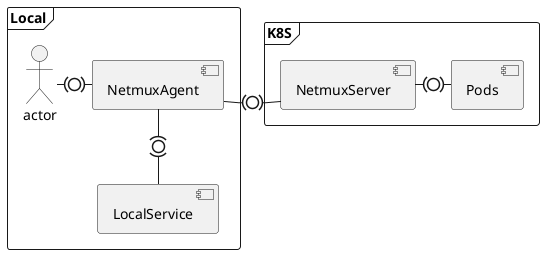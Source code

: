 @startuml
'https://plantuml.com/deployment-diagram

frame Local{
actor actor
[NetmuxAgent]
[LocalService]
}
frame K8S {
    [NetmuxServer]
    [Pods]
}

'actor/ "actor/"
'agent agent
'artifact artifact
'boundary boundary
'card card
'circle circle
'cloud cloud
'collections collections
'component component
'control control
'database database
'entity entity
'file file
'folder folder
'frame frame
'interface interface
'label label
'node node
'package package
'queue queue
'rectangle rectangle
'stack stack
'storage storage
'usecase usecase
'usecase/ "usecase/"
actor -r(0)- NetmuxAgent
NetmuxAgent -r(0)- NetmuxServer
NetmuxAgent -d(0)- [LocalService]
NetmuxServer -r(0)- Pods
@enduml


